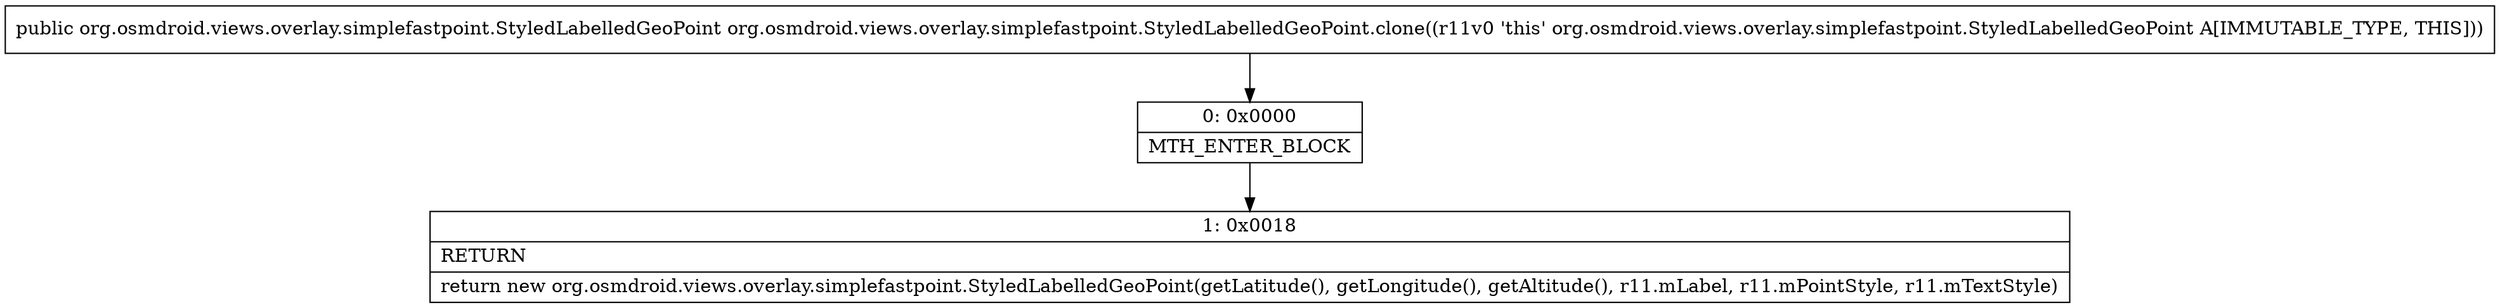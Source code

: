 digraph "CFG fororg.osmdroid.views.overlay.simplefastpoint.StyledLabelledGeoPoint.clone()Lorg\/osmdroid\/views\/overlay\/simplefastpoint\/StyledLabelledGeoPoint;" {
Node_0 [shape=record,label="{0\:\ 0x0000|MTH_ENTER_BLOCK\l}"];
Node_1 [shape=record,label="{1\:\ 0x0018|RETURN\l|return new org.osmdroid.views.overlay.simplefastpoint.StyledLabelledGeoPoint(getLatitude(), getLongitude(), getAltitude(), r11.mLabel, r11.mPointStyle, r11.mTextStyle)\l}"];
MethodNode[shape=record,label="{public org.osmdroid.views.overlay.simplefastpoint.StyledLabelledGeoPoint org.osmdroid.views.overlay.simplefastpoint.StyledLabelledGeoPoint.clone((r11v0 'this' org.osmdroid.views.overlay.simplefastpoint.StyledLabelledGeoPoint A[IMMUTABLE_TYPE, THIS])) }"];
MethodNode -> Node_0;
Node_0 -> Node_1;
}

